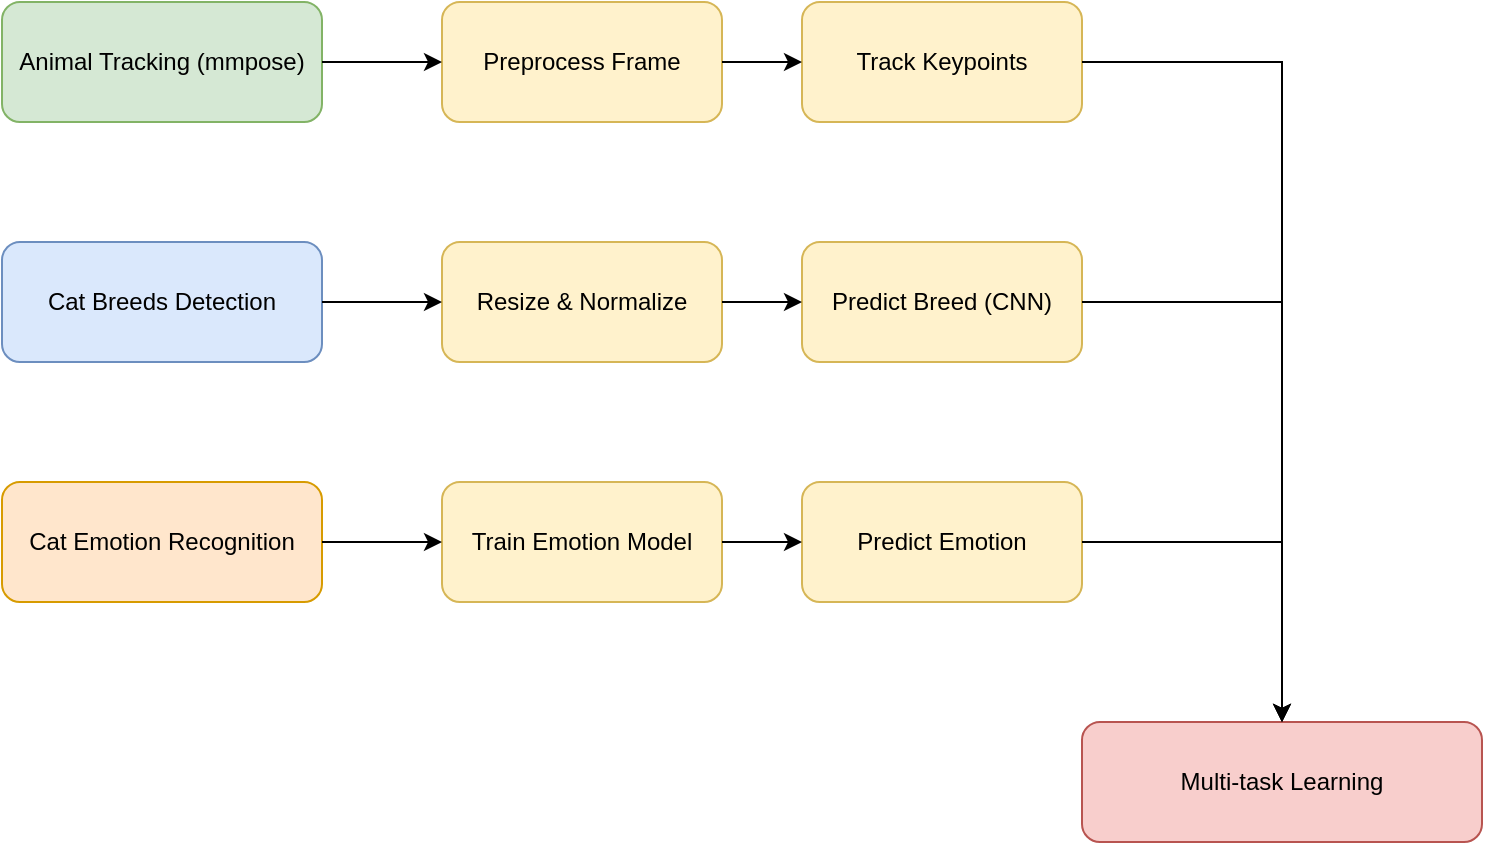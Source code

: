 <mxfile>
    <diagram id="MethodFlow" name="Phương pháp Cat Monitoring">
        <mxGraphModel dx="716" dy="824" grid="1" gridSize="10" guides="1" tooltips="1" connect="1" arrows="1" fold="1" page="1" pageScale="1" pageWidth="827" pageHeight="1169" math="0" shadow="0">
            <root>
                <mxCell id="0"/>
                <mxCell id="1" parent="0"/>
                <mxCell id="2" value="Animal Tracking (mmpose)" style="rounded=1;whiteSpace=wrap;html=1;fillColor=#D5E8D4;strokeColor=#82B366;" parent="1" vertex="1">
                    <mxGeometry x="40" y="40" width="160" height="60" as="geometry"/>
                </mxCell>
                <mxCell id="3" value="Preprocess Frame" style="rounded=1;whiteSpace=wrap;html=1;fillColor=#FFF2CC;strokeColor=#D6B656;" parent="1" vertex="1">
                    <mxGeometry x="260" y="40" width="140" height="60" as="geometry"/>
                </mxCell>
                <mxCell id="4" value="Track Keypoints" style="rounded=1;whiteSpace=wrap;html=1;fillColor=#FFF2CC;strokeColor=#D6B656;" parent="1" vertex="1">
                    <mxGeometry x="440" y="40" width="140" height="60" as="geometry"/>
                </mxCell>
                <mxCell id="5" value="Cat Breeds Detection" style="rounded=1;whiteSpace=wrap;html=1;fillColor=#DAE8FC;strokeColor=#6C8EBF;" parent="1" vertex="1">
                    <mxGeometry x="40" y="160" width="160" height="60" as="geometry"/>
                </mxCell>
                <mxCell id="6" value="Resize &amp; Normalize" style="rounded=1;whiteSpace=wrap;html=1;fillColor=#FFF2CC;strokeColor=#D6B656;" parent="1" vertex="1">
                    <mxGeometry x="260" y="160" width="140" height="60" as="geometry"/>
                </mxCell>
                <mxCell id="7" value="Predict Breed (CNN)" style="rounded=1;whiteSpace=wrap;html=1;fillColor=#FFF2CC;strokeColor=#D6B656;" parent="1" vertex="1">
                    <mxGeometry x="440" y="160" width="140" height="60" as="geometry"/>
                </mxCell>
                <mxCell id="8" value="Cat Emotion Recognition" style="rounded=1;whiteSpace=wrap;html=1;fillColor=#FFE6CC;strokeColor=#D79B00;" parent="1" vertex="1">
                    <mxGeometry x="40" y="280" width="160" height="60" as="geometry"/>
                </mxCell>
                <mxCell id="9" value="Train Emotion Model" style="rounded=1;whiteSpace=wrap;html=1;fillColor=#FFF2CC;strokeColor=#D6B656;" parent="1" vertex="1">
                    <mxGeometry x="260" y="280" width="140" height="60" as="geometry"/>
                </mxCell>
                <mxCell id="10" value="Predict Emotion" style="rounded=1;whiteSpace=wrap;html=1;fillColor=#FFF2CC;strokeColor=#D6B656;" parent="1" vertex="1">
                    <mxGeometry x="440" y="280" width="140" height="60" as="geometry"/>
                </mxCell>
                <mxCell id="11" value="Multi-task Learning" style="rounded=1;whiteSpace=wrap;html=1;fillColor=#F8CECC;strokeColor=#B85450;" parent="1" vertex="1">
                    <mxGeometry x="580" y="400" width="200" height="60" as="geometry"/>
                </mxCell>
                <mxCell id="12" value="" style="edgeStyle=orthogonalEdgeStyle;rounded=0;orthogonalLoop=1;jettySize=auto;html=1;strokeColor=#000000;" parent="1" source="2" target="3" edge="1">
                    <mxGeometry relative="1" as="geometry"/>
                </mxCell>
                <mxCell id="13" value="" style="edgeStyle=orthogonalEdgeStyle;rounded=0;orthogonalLoop=1;jettySize=auto;html=1;strokeColor=#000000;" parent="1" source="3" target="4" edge="1">
                    <mxGeometry relative="1" as="geometry"/>
                </mxCell>
                <mxCell id="14" value="" style="edgeStyle=orthogonalEdgeStyle;rounded=0;orthogonalLoop=1;jettySize=auto;html=1;strokeColor=#000000;" parent="1" source="5" target="6" edge="1">
                    <mxGeometry relative="1" as="geometry"/>
                </mxCell>
                <mxCell id="15" value="" style="edgeStyle=orthogonalEdgeStyle;rounded=0;orthogonalLoop=1;jettySize=auto;html=1;strokeColor=#000000;" parent="1" source="6" target="7" edge="1">
                    <mxGeometry relative="1" as="geometry"/>
                </mxCell>
                <mxCell id="16" value="" style="edgeStyle=orthogonalEdgeStyle;rounded=0;orthogonalLoop=1;jettySize=auto;html=1;strokeColor=#000000;" parent="1" source="8" target="9" edge="1">
                    <mxGeometry relative="1" as="geometry"/>
                </mxCell>
                <mxCell id="17" value="" style="edgeStyle=orthogonalEdgeStyle;rounded=0;orthogonalLoop=1;jettySize=auto;html=1;strokeColor=#000000;" parent="1" source="9" target="10" edge="1">
                    <mxGeometry relative="1" as="geometry"/>
                </mxCell>
                <mxCell id="18" value="" style="edgeStyle=orthogonalEdgeStyle;rounded=0;orthogonalLoop=1;jettySize=auto;html=1;strokeColor=#000000;" parent="1" source="4" target="11" edge="1">
                    <mxGeometry relative="1" as="geometry">
                        <Array as="points">
                            <mxPoint x="680" y="70"/>
                        </Array>
                    </mxGeometry>
                </mxCell>
                <mxCell id="19" value="" style="edgeStyle=orthogonalEdgeStyle;rounded=0;orthogonalLoop=1;jettySize=auto;html=1;strokeColor=#000000;" parent="1" source="7" target="11" edge="1">
                    <mxGeometry relative="1" as="geometry">
                        <Array as="points">
                            <mxPoint x="680" y="190"/>
                        </Array>
                    </mxGeometry>
                </mxCell>
                <mxCell id="20" value="" style="edgeStyle=orthogonalEdgeStyle;rounded=0;orthogonalLoop=1;jettySize=auto;html=1;strokeColor=#000000;" parent="1" source="10" target="11" edge="1">
                    <mxGeometry relative="1" as="geometry">
                        <Array as="points">
                            <mxPoint x="680" y="310"/>
                        </Array>
                    </mxGeometry>
                </mxCell>
            </root>
        </mxGraphModel>
    </diagram>
</mxfile>
